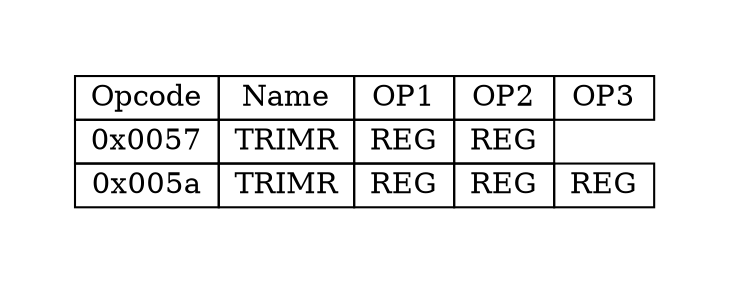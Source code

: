 digraph{
graph [pad="0.5", nodesep="0.5", ranksep="2" ]
node[shape=plain]
Foo [label=<
<table border="0" cellborder="1" cellspacing="0">
<tr><td> Opcode </td> <td> Name </td> <td> OP1 </td><td> OP2 </td><td> OP3 </td> </tr>
<tr><td> 0x0057 </td><td> TRIMR </td><td> REG </td><td> REG </td> </tr>
<tr><td> 0x005a </td><td> TRIMR </td><td> REG </td><td> REG </td><td> REG </td> </tr>
</table>>];
}

